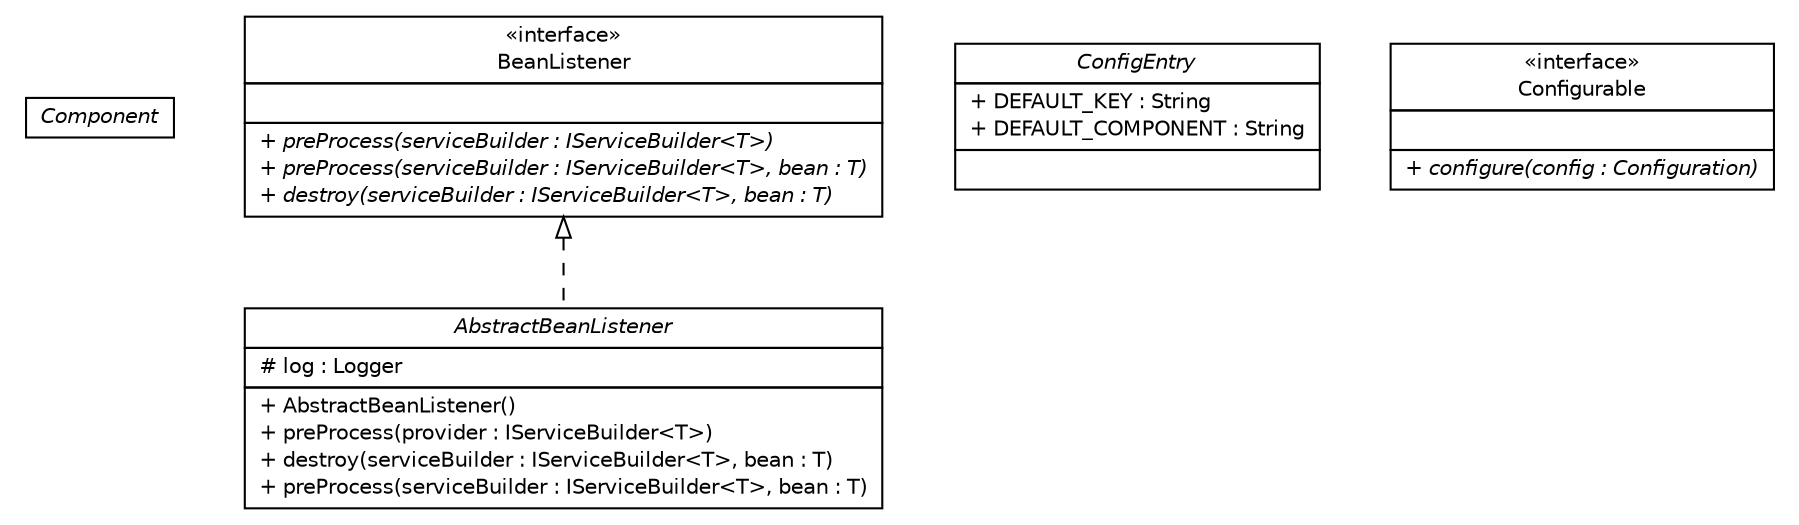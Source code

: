 #!/usr/local/bin/dot
#
# Class diagram 
# Generated by UMLGraph version R5_6 (http://www.umlgraph.org/)
#

digraph G {
	edge [fontname="Helvetica",fontsize=10,labelfontname="Helvetica",labelfontsize=10];
	node [fontname="Helvetica",fontsize=10,shape=plaintext];
	nodesep=0.25;
	ranksep=0.5;
	// sorcer.config.Component
	c28229 [label=<<table title="sorcer.config.Component" border="0" cellborder="1" cellspacing="0" cellpadding="2" port="p" href="./Component.html">
		<tr><td><table border="0" cellspacing="0" cellpadding="1">
<tr><td align="center" balign="center"><font face="Helvetica-Oblique"> Component </font></td></tr>
		</table></td></tr>
		</table>>, URL="./Component.html", fontname="Helvetica", fontcolor="black", fontsize=10.0];
	// sorcer.config.BeanListener
	c28230 [label=<<table title="sorcer.config.BeanListener" border="0" cellborder="1" cellspacing="0" cellpadding="2" port="p" href="./BeanListener.html">
		<tr><td><table border="0" cellspacing="0" cellpadding="1">
<tr><td align="center" balign="center"> &#171;interface&#187; </td></tr>
<tr><td align="center" balign="center"> BeanListener </td></tr>
		</table></td></tr>
		<tr><td><table border="0" cellspacing="0" cellpadding="1">
<tr><td align="left" balign="left">  </td></tr>
		</table></td></tr>
		<tr><td><table border="0" cellspacing="0" cellpadding="1">
<tr><td align="left" balign="left"><font face="Helvetica-Oblique" point-size="10.0"> + preProcess(serviceBuilder : IServiceBuilder&lt;T&gt;) </font></td></tr>
<tr><td align="left" balign="left"><font face="Helvetica-Oblique" point-size="10.0"> + preProcess(serviceBuilder : IServiceBuilder&lt;T&gt;, bean : T) </font></td></tr>
<tr><td align="left" balign="left"><font face="Helvetica-Oblique" point-size="10.0"> + destroy(serviceBuilder : IServiceBuilder&lt;T&gt;, bean : T) </font></td></tr>
		</table></td></tr>
		</table>>, URL="./BeanListener.html", fontname="Helvetica", fontcolor="black", fontsize=10.0];
	// sorcer.config.AbstractBeanListener
	c28231 [label=<<table title="sorcer.config.AbstractBeanListener" border="0" cellborder="1" cellspacing="0" cellpadding="2" port="p" href="./AbstractBeanListener.html">
		<tr><td><table border="0" cellspacing="0" cellpadding="1">
<tr><td align="center" balign="center"><font face="Helvetica-Oblique"> AbstractBeanListener </font></td></tr>
		</table></td></tr>
		<tr><td><table border="0" cellspacing="0" cellpadding="1">
<tr><td align="left" balign="left"> # log : Logger </td></tr>
		</table></td></tr>
		<tr><td><table border="0" cellspacing="0" cellpadding="1">
<tr><td align="left" balign="left"> + AbstractBeanListener() </td></tr>
<tr><td align="left" balign="left"> + preProcess(provider : IServiceBuilder&lt;T&gt;) </td></tr>
<tr><td align="left" balign="left"> + destroy(serviceBuilder : IServiceBuilder&lt;T&gt;, bean : T) </td></tr>
<tr><td align="left" balign="left"> + preProcess(serviceBuilder : IServiceBuilder&lt;T&gt;, bean : T) </td></tr>
		</table></td></tr>
		</table>>, URL="./AbstractBeanListener.html", fontname="Helvetica", fontcolor="black", fontsize=10.0];
	// sorcer.config.ConfigEntry
	c28232 [label=<<table title="sorcer.config.ConfigEntry" border="0" cellborder="1" cellspacing="0" cellpadding="2" port="p" href="./ConfigEntry.html">
		<tr><td><table border="0" cellspacing="0" cellpadding="1">
<tr><td align="center" balign="center"><font face="Helvetica-Oblique"> ConfigEntry </font></td></tr>
		</table></td></tr>
		<tr><td><table border="0" cellspacing="0" cellpadding="1">
<tr><td align="left" balign="left"> + DEFAULT_KEY : String </td></tr>
<tr><td align="left" balign="left"> + DEFAULT_COMPONENT : String </td></tr>
		</table></td></tr>
		<tr><td><table border="0" cellspacing="0" cellpadding="1">
<tr><td align="left" balign="left">  </td></tr>
		</table></td></tr>
		</table>>, URL="./ConfigEntry.html", fontname="Helvetica", fontcolor="black", fontsize=10.0];
	// sorcer.config.Configurable
	c28233 [label=<<table title="sorcer.config.Configurable" border="0" cellborder="1" cellspacing="0" cellpadding="2" port="p" href="./Configurable.html">
		<tr><td><table border="0" cellspacing="0" cellpadding="1">
<tr><td align="center" balign="center"> &#171;interface&#187; </td></tr>
<tr><td align="center" balign="center"> Configurable </td></tr>
		</table></td></tr>
		<tr><td><table border="0" cellspacing="0" cellpadding="1">
<tr><td align="left" balign="left">  </td></tr>
		</table></td></tr>
		<tr><td><table border="0" cellspacing="0" cellpadding="1">
<tr><td align="left" balign="left"><font face="Helvetica-Oblique" point-size="10.0"> + configure(config : Configuration) </font></td></tr>
		</table></td></tr>
		</table>>, URL="./Configurable.html", fontname="Helvetica", fontcolor="black", fontsize=10.0];
	//sorcer.config.AbstractBeanListener implements sorcer.config.BeanListener
	c28230:p -> c28231:p [dir=back,arrowtail=empty,style=dashed];
}


